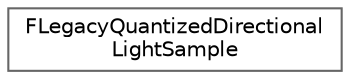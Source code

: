 digraph "Graphical Class Hierarchy"
{
 // INTERACTIVE_SVG=YES
 // LATEX_PDF_SIZE
  bgcolor="transparent";
  edge [fontname=Helvetica,fontsize=10,labelfontname=Helvetica,labelfontsize=10];
  node [fontname=Helvetica,fontsize=10,shape=box,height=0.2,width=0.4];
  rankdir="LR";
  Node0 [id="Node000000",label="FLegacyQuantizedDirectional\lLightSample",height=0.2,width=0.4,color="grey40", fillcolor="white", style="filled",URL="$d4/d1c/structFLegacyQuantizedDirectionalLightSample.html",tooltip=" "];
}
